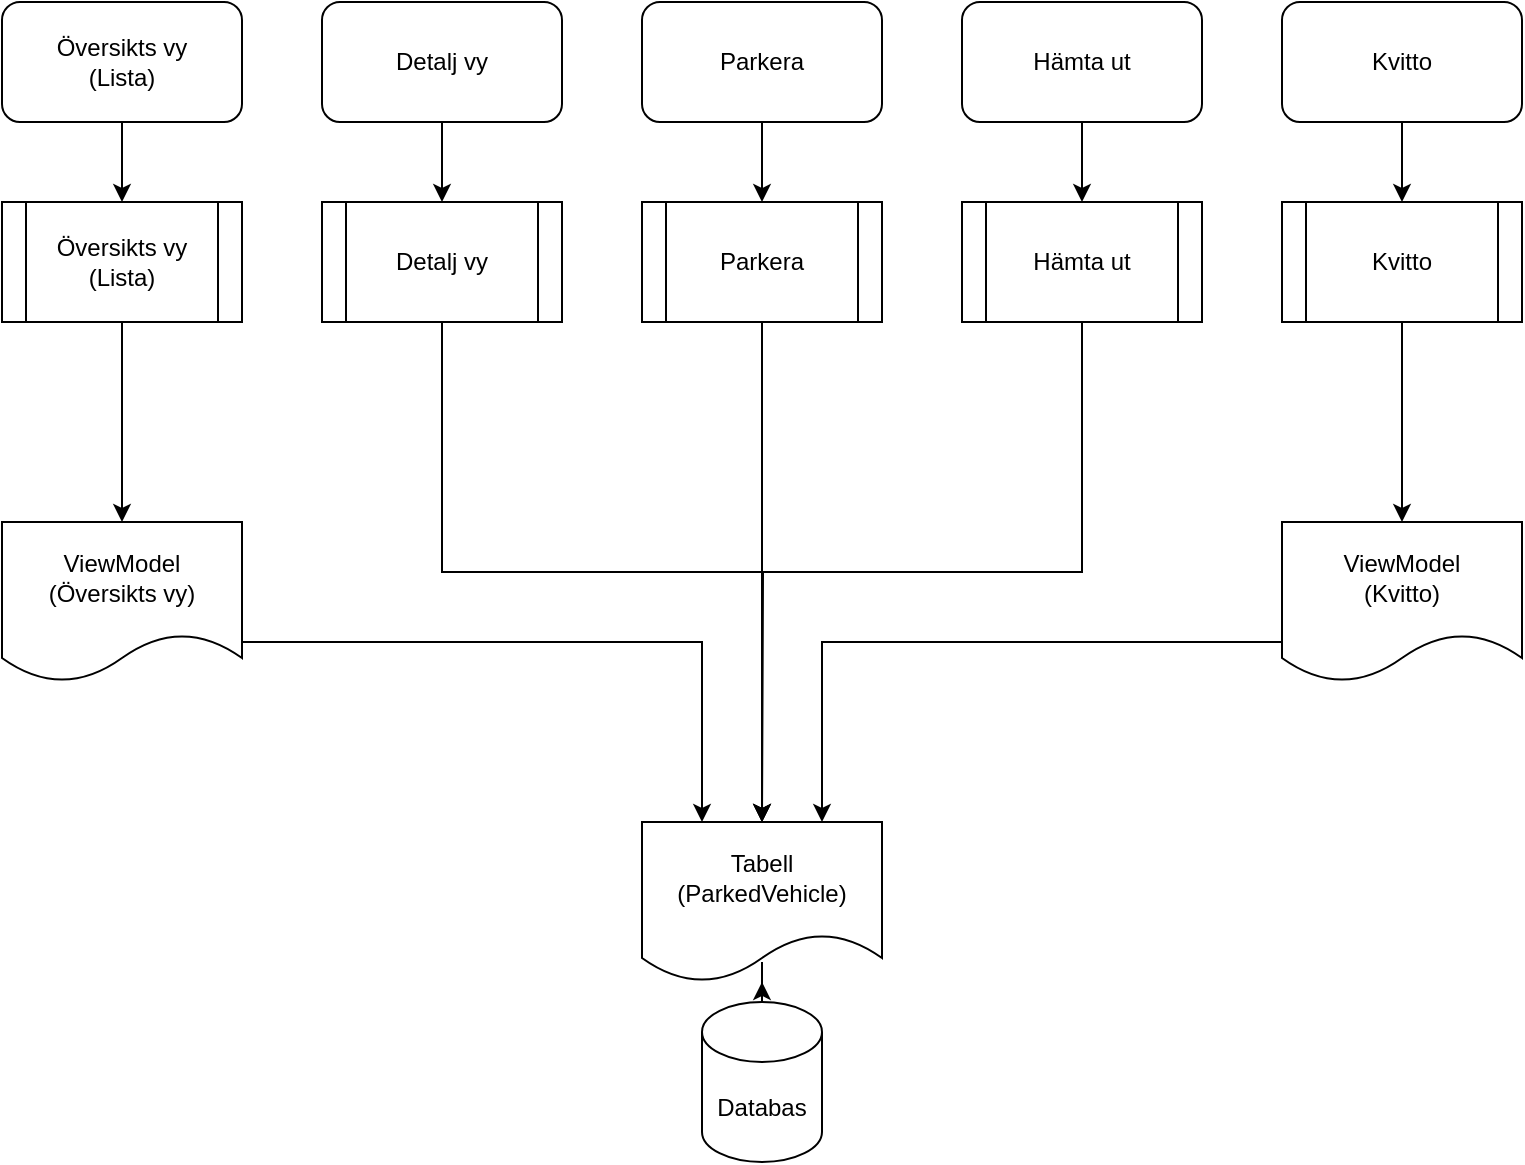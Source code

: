<mxfile version="22.0.8" type="github">
  <diagram name="Sida-1" id="lpOswOgIRObHjpSG-apg">
    <mxGraphModel dx="1221" dy="673" grid="1" gridSize="10" guides="1" tooltips="1" connect="1" arrows="1" fold="1" page="1" pageScale="1" pageWidth="827" pageHeight="1169" math="0" shadow="0">
      <root>
        <mxCell id="0" />
        <mxCell id="1" parent="0" />
        <mxCell id="L7MFfvtn7r2if0TggIyE-21" style="edgeStyle=orthogonalEdgeStyle;rounded=0;orthogonalLoop=1;jettySize=auto;html=1;exitX=0.5;exitY=1;exitDx=0;exitDy=0;entryX=0.5;entryY=0;entryDx=0;entryDy=0;" edge="1" parent="1" source="L7MFfvtn7r2if0TggIyE-1" target="L7MFfvtn7r2if0TggIyE-8">
          <mxGeometry relative="1" as="geometry" />
        </mxCell>
        <mxCell id="L7MFfvtn7r2if0TggIyE-1" value="Översikts vy&lt;br&gt;(Lista)" style="rounded=1;whiteSpace=wrap;html=1;" vertex="1" parent="1">
          <mxGeometry x="40" y="60" width="120" height="60" as="geometry" />
        </mxCell>
        <mxCell id="L7MFfvtn7r2if0TggIyE-23" style="edgeStyle=orthogonalEdgeStyle;rounded=0;orthogonalLoop=1;jettySize=auto;html=1;exitX=0.5;exitY=1;exitDx=0;exitDy=0;entryX=0.5;entryY=0;entryDx=0;entryDy=0;" edge="1" parent="1" source="L7MFfvtn7r2if0TggIyE-2" target="L7MFfvtn7r2if0TggIyE-9">
          <mxGeometry relative="1" as="geometry" />
        </mxCell>
        <mxCell id="L7MFfvtn7r2if0TggIyE-2" value="Detalj vy" style="rounded=1;whiteSpace=wrap;html=1;" vertex="1" parent="1">
          <mxGeometry x="200" y="60" width="120" height="60" as="geometry" />
        </mxCell>
        <mxCell id="L7MFfvtn7r2if0TggIyE-24" style="edgeStyle=orthogonalEdgeStyle;rounded=0;orthogonalLoop=1;jettySize=auto;html=1;entryX=0.5;entryY=0;entryDx=0;entryDy=0;" edge="1" parent="1" source="L7MFfvtn7r2if0TggIyE-3" target="L7MFfvtn7r2if0TggIyE-10">
          <mxGeometry relative="1" as="geometry" />
        </mxCell>
        <mxCell id="L7MFfvtn7r2if0TggIyE-3" value="Parkera" style="rounded=1;whiteSpace=wrap;html=1;" vertex="1" parent="1">
          <mxGeometry x="360" y="60" width="120" height="60" as="geometry" />
        </mxCell>
        <mxCell id="L7MFfvtn7r2if0TggIyE-25" style="edgeStyle=orthogonalEdgeStyle;rounded=0;orthogonalLoop=1;jettySize=auto;html=1;exitX=0.5;exitY=1;exitDx=0;exitDy=0;entryX=0.5;entryY=0;entryDx=0;entryDy=0;" edge="1" parent="1" source="L7MFfvtn7r2if0TggIyE-4" target="L7MFfvtn7r2if0TggIyE-11">
          <mxGeometry relative="1" as="geometry" />
        </mxCell>
        <mxCell id="L7MFfvtn7r2if0TggIyE-4" value="Hämta ut" style="rounded=1;whiteSpace=wrap;html=1;" vertex="1" parent="1">
          <mxGeometry x="520" y="60" width="120" height="60" as="geometry" />
        </mxCell>
        <mxCell id="L7MFfvtn7r2if0TggIyE-16" style="edgeStyle=orthogonalEdgeStyle;rounded=0;orthogonalLoop=1;jettySize=auto;html=1;exitX=0.5;exitY=1;exitDx=0;exitDy=0;entryX=0.5;entryY=0;entryDx=0;entryDy=0;" edge="1" parent="1" source="L7MFfvtn7r2if0TggIyE-5" target="L7MFfvtn7r2if0TggIyE-12">
          <mxGeometry relative="1" as="geometry" />
        </mxCell>
        <mxCell id="L7MFfvtn7r2if0TggIyE-5" value="Kvitto" style="rounded=1;whiteSpace=wrap;html=1;" vertex="1" parent="1">
          <mxGeometry x="680" y="60" width="120" height="60" as="geometry" />
        </mxCell>
        <mxCell id="L7MFfvtn7r2if0TggIyE-19" style="edgeStyle=orthogonalEdgeStyle;rounded=0;orthogonalLoop=1;jettySize=auto;html=1;exitX=0.5;exitY=0;exitDx=0;exitDy=0;exitPerimeter=0;" edge="1" parent="1" source="L7MFfvtn7r2if0TggIyE-6" target="L7MFfvtn7r2if0TggIyE-7">
          <mxGeometry relative="1" as="geometry" />
        </mxCell>
        <mxCell id="L7MFfvtn7r2if0TggIyE-6" value="Databas" style="shape=cylinder3;whiteSpace=wrap;html=1;boundedLbl=1;backgroundOutline=1;size=15;" vertex="1" parent="1">
          <mxGeometry x="390" y="560" width="60" height="80" as="geometry" />
        </mxCell>
        <mxCell id="L7MFfvtn7r2if0TggIyE-7" value="Tabell&lt;br&gt;(ParkedVehicle)" style="shape=document;whiteSpace=wrap;html=1;boundedLbl=1;" vertex="1" parent="1">
          <mxGeometry x="360" y="470" width="120" height="80" as="geometry" />
        </mxCell>
        <mxCell id="L7MFfvtn7r2if0TggIyE-22" style="edgeStyle=orthogonalEdgeStyle;rounded=0;orthogonalLoop=1;jettySize=auto;html=1;exitX=0.5;exitY=1;exitDx=0;exitDy=0;entryX=0.5;entryY=0;entryDx=0;entryDy=0;" edge="1" parent="1" source="L7MFfvtn7r2if0TggIyE-8" target="L7MFfvtn7r2if0TggIyE-14">
          <mxGeometry relative="1" as="geometry" />
        </mxCell>
        <mxCell id="L7MFfvtn7r2if0TggIyE-8" value="Översikts vy&lt;br&gt;(Lista)" style="shape=process;whiteSpace=wrap;html=1;" vertex="1" parent="1">
          <mxGeometry x="40" y="160" width="120" height="60" as="geometry" />
        </mxCell>
        <mxCell id="L7MFfvtn7r2if0TggIyE-28" style="edgeStyle=orthogonalEdgeStyle;rounded=0;orthogonalLoop=1;jettySize=auto;html=1;exitX=0.5;exitY=1;exitDx=0;exitDy=0;" edge="1" parent="1" source="L7MFfvtn7r2if0TggIyE-9">
          <mxGeometry relative="1" as="geometry">
            <mxPoint x="420" y="470" as="targetPoint" />
          </mxGeometry>
        </mxCell>
        <mxCell id="L7MFfvtn7r2if0TggIyE-9" value="Detalj vy" style="shape=process;whiteSpace=wrap;html=1;" vertex="1" parent="1">
          <mxGeometry x="200" y="160" width="120" height="60" as="geometry" />
        </mxCell>
        <mxCell id="L7MFfvtn7r2if0TggIyE-27" style="edgeStyle=orthogonalEdgeStyle;rounded=0;orthogonalLoop=1;jettySize=auto;html=1;exitX=0.5;exitY=1;exitDx=0;exitDy=0;entryX=0.5;entryY=0;entryDx=0;entryDy=0;" edge="1" parent="1" source="L7MFfvtn7r2if0TggIyE-10" target="L7MFfvtn7r2if0TggIyE-7">
          <mxGeometry relative="1" as="geometry" />
        </mxCell>
        <mxCell id="L7MFfvtn7r2if0TggIyE-10" value="Parkera" style="shape=process;whiteSpace=wrap;html=1;" vertex="1" parent="1">
          <mxGeometry x="360" y="160" width="120" height="60" as="geometry" />
        </mxCell>
        <mxCell id="L7MFfvtn7r2if0TggIyE-26" style="edgeStyle=orthogonalEdgeStyle;rounded=0;orthogonalLoop=1;jettySize=auto;html=1;exitX=0.5;exitY=1;exitDx=0;exitDy=0;" edge="1" parent="1" source="L7MFfvtn7r2if0TggIyE-11" target="L7MFfvtn7r2if0TggIyE-7">
          <mxGeometry relative="1" as="geometry" />
        </mxCell>
        <mxCell id="L7MFfvtn7r2if0TggIyE-11" value="Hämta ut" style="shape=process;whiteSpace=wrap;html=1;" vertex="1" parent="1">
          <mxGeometry x="520" y="160" width="120" height="60" as="geometry" />
        </mxCell>
        <mxCell id="L7MFfvtn7r2if0TggIyE-17" style="edgeStyle=orthogonalEdgeStyle;rounded=0;orthogonalLoop=1;jettySize=auto;html=1;exitX=0.5;exitY=1;exitDx=0;exitDy=0;entryX=0.5;entryY=0;entryDx=0;entryDy=0;" edge="1" parent="1" source="L7MFfvtn7r2if0TggIyE-12" target="L7MFfvtn7r2if0TggIyE-15">
          <mxGeometry relative="1" as="geometry" />
        </mxCell>
        <mxCell id="L7MFfvtn7r2if0TggIyE-12" value="Kvitto" style="shape=process;whiteSpace=wrap;html=1;" vertex="1" parent="1">
          <mxGeometry x="680" y="160" width="120" height="60" as="geometry" />
        </mxCell>
        <mxCell id="L7MFfvtn7r2if0TggIyE-20" style="edgeStyle=orthogonalEdgeStyle;rounded=0;orthogonalLoop=1;jettySize=auto;html=1;exitX=1;exitY=0.75;exitDx=0;exitDy=0;entryX=0.25;entryY=0;entryDx=0;entryDy=0;" edge="1" parent="1" source="L7MFfvtn7r2if0TggIyE-14" target="L7MFfvtn7r2if0TggIyE-7">
          <mxGeometry relative="1" as="geometry" />
        </mxCell>
        <mxCell id="L7MFfvtn7r2if0TggIyE-14" value="ViewModel&lt;br&gt;(Översikts vy)" style="shape=document;whiteSpace=wrap;html=1;boundedLbl=1;" vertex="1" parent="1">
          <mxGeometry x="40" y="320" width="120" height="80" as="geometry" />
        </mxCell>
        <mxCell id="L7MFfvtn7r2if0TggIyE-18" style="edgeStyle=orthogonalEdgeStyle;rounded=0;orthogonalLoop=1;jettySize=auto;html=1;exitX=0;exitY=0.75;exitDx=0;exitDy=0;entryX=0.75;entryY=0;entryDx=0;entryDy=0;" edge="1" parent="1" source="L7MFfvtn7r2if0TggIyE-15" target="L7MFfvtn7r2if0TggIyE-7">
          <mxGeometry relative="1" as="geometry" />
        </mxCell>
        <mxCell id="L7MFfvtn7r2if0TggIyE-15" value="ViewModel&lt;br&gt;(Kvitto)" style="shape=document;whiteSpace=wrap;html=1;boundedLbl=1;" vertex="1" parent="1">
          <mxGeometry x="680" y="320" width="120" height="80" as="geometry" />
        </mxCell>
      </root>
    </mxGraphModel>
  </diagram>
</mxfile>
